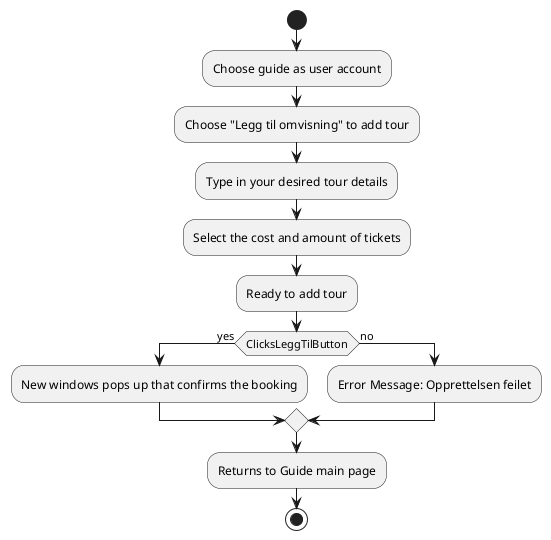 @startuml
'Aktivitet: Guide skal legge til en omvisning
start
:Choose guide as user account;
:Choose "Legg til omvisning" to add tour;
:Type in your desired tour details;
:Select the cost and amount of tickets;
:Ready to add tour;
if (ClicksLeggTilButton) is (yes) then
  :New windows pops up that confirms the booking;
else (no)
  :Error Message: Opprettelsen feilet;
endif
:Returns to Guide main page;
stop
@enduml
